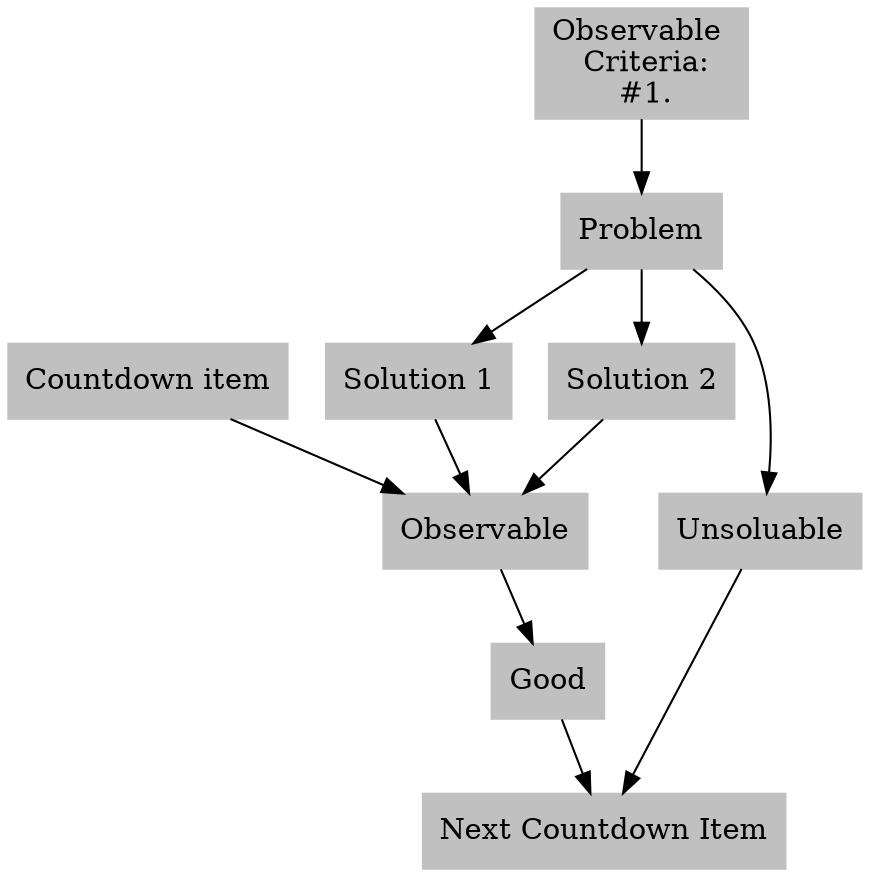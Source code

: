 /* courtesy Ian Darwin and Geoff Collyer, Softquad Inc. */
digraph unix {
	size="6,6";
	node [color=gray, style=filled,shape=box];
	/* Countdown Item # and name:*/
	"Countdown item" -> "Observable";
	/*Observable, i.e. PSF quality */
	"Observable \n Criteria:\n #1." -> "Problem";
	"Observable" -> "Good";
	"Good" -> "Next Countdown Item";
	"Problem" -> "Solution 1";
	"Problem" -> "Solution 2";
	"Problem" -> "Unsoluable";
	"Unsoluable" -> "Next Countdown Item"
	"Solution 1" -> "Observable";
	"Solution 2" -> "Observable";
}